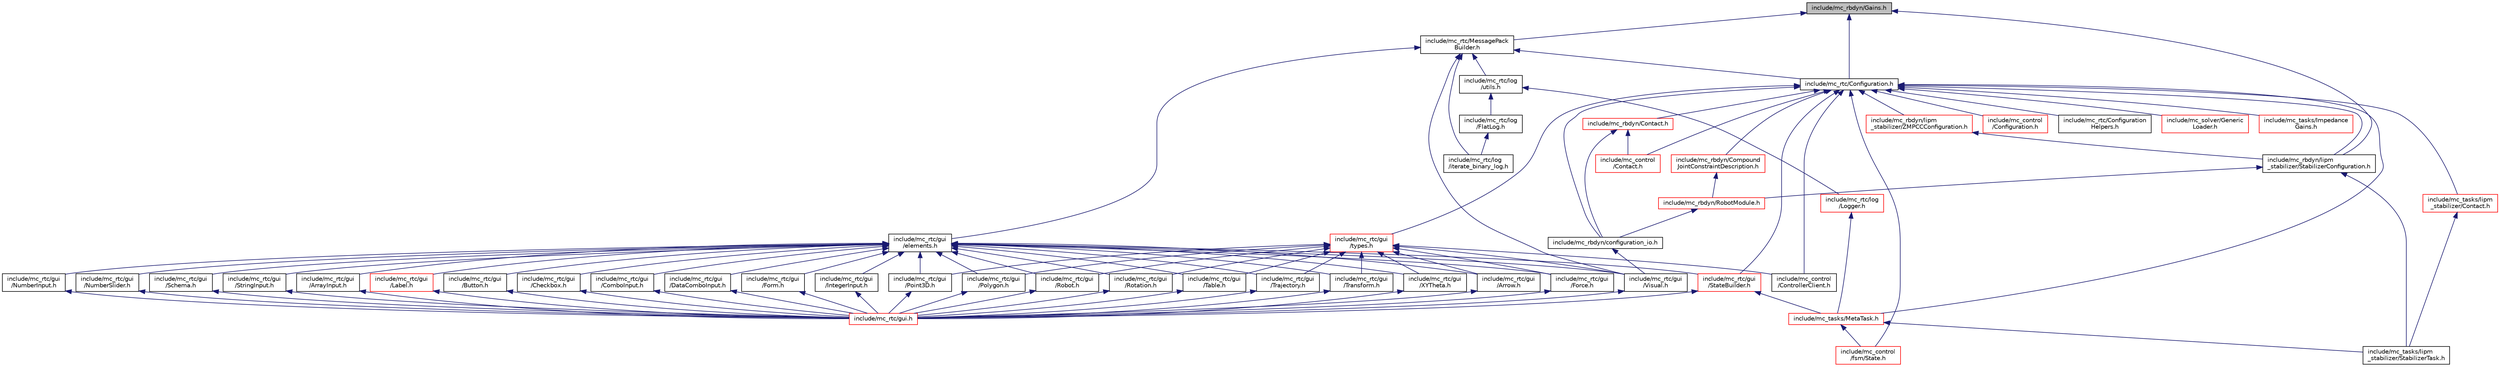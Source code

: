 digraph "include/mc_rbdyn/Gains.h"
{
 // INTERACTIVE_SVG=YES
  edge [fontname="Helvetica",fontsize="10",labelfontname="Helvetica",labelfontsize="10"];
  node [fontname="Helvetica",fontsize="10",shape=record];
  Node2 [label="include/mc_rbdyn/Gains.h",height=0.2,width=0.4,color="black", fillcolor="grey75", style="filled", fontcolor="black"];
  Node2 -> Node3 [dir="back",color="midnightblue",fontsize="10",style="solid",fontname="Helvetica"];
  Node3 [label="include/mc_rtc/MessagePack\lBuilder.h",height=0.2,width=0.4,color="black", fillcolor="white", style="filled",URL="$MessagePackBuilder_8h.html"];
  Node3 -> Node4 [dir="back",color="midnightblue",fontsize="10",style="solid",fontname="Helvetica"];
  Node4 [label="include/mc_rtc/Configuration.h",height=0.2,width=0.4,color="black", fillcolor="white", style="filled",URL="$mc__rtc_2Configuration_8h.html"];
  Node4 -> Node5 [dir="back",color="midnightblue",fontsize="10",style="solid",fontname="Helvetica"];
  Node5 [label="include/mc_tasks/MetaTask.h",height=0.2,width=0.4,color="red", fillcolor="white", style="filled",URL="$MetaTask_8h.html"];
  Node5 -> Node21 [dir="back",color="midnightblue",fontsize="10",style="solid",fontname="Helvetica"];
  Node21 [label="include/mc_control\l/fsm/State.h",height=0.2,width=0.4,color="red", fillcolor="white", style="filled",URL="$State_8h.html"];
  Node5 -> Node41 [dir="back",color="midnightblue",fontsize="10",style="solid",fontname="Helvetica"];
  Node41 [label="include/mc_tasks/lipm\l_stabilizer/StabilizerTask.h",height=0.2,width=0.4,color="black", fillcolor="white", style="filled",URL="$StabilizerTask_8h.html"];
  Node4 -> Node64 [dir="back",color="midnightblue",fontsize="10",style="solid",fontname="Helvetica"];
  Node64 [label="include/mc_rtc/gui\l/StateBuilder.h",height=0.2,width=0.4,color="red", fillcolor="white", style="filled",URL="$StateBuilder_8h.html"];
  Node64 -> Node5 [dir="back",color="midnightblue",fontsize="10",style="solid",fontname="Helvetica"];
  Node64 -> Node73 [dir="back",color="midnightblue",fontsize="10",style="solid",fontname="Helvetica"];
  Node73 [label="include/mc_rtc/gui.h",height=0.2,width=0.4,color="red", fillcolor="white", style="filled",URL="$gui_8h.html"];
  Node4 -> Node78 [dir="back",color="midnightblue",fontsize="10",style="solid",fontname="Helvetica"];
  Node78 [label="include/mc_rtc/gui\l/types.h",height=0.2,width=0.4,color="red", fillcolor="white", style="filled",URL="$types_8h.html"];
  Node78 -> Node86 [dir="back",color="midnightblue",fontsize="10",style="solid",fontname="Helvetica"];
  Node86 [label="include/mc_rtc/gui\l/Arrow.h",height=0.2,width=0.4,color="black", fillcolor="white", style="filled",URL="$Arrow_8h.html"];
  Node86 -> Node73 [dir="back",color="midnightblue",fontsize="10",style="solid",fontname="Helvetica"];
  Node78 -> Node87 [dir="back",color="midnightblue",fontsize="10",style="solid",fontname="Helvetica"];
  Node87 [label="include/mc_rtc/gui\l/Force.h",height=0.2,width=0.4,color="black", fillcolor="white", style="filled",URL="$Force_8h.html"];
  Node87 -> Node73 [dir="back",color="midnightblue",fontsize="10",style="solid",fontname="Helvetica"];
  Node78 -> Node88 [dir="back",color="midnightblue",fontsize="10",style="solid",fontname="Helvetica"];
  Node88 [label="include/mc_rtc/gui\l/Point3D.h",height=0.2,width=0.4,color="black", fillcolor="white", style="filled",URL="$Point3D_8h.html"];
  Node88 -> Node73 [dir="back",color="midnightblue",fontsize="10",style="solid",fontname="Helvetica"];
  Node78 -> Node89 [dir="back",color="midnightblue",fontsize="10",style="solid",fontname="Helvetica"];
  Node89 [label="include/mc_rtc/gui\l/Polygon.h",height=0.2,width=0.4,color="black", fillcolor="white", style="filled",URL="$Polygon_8h.html"];
  Node89 -> Node73 [dir="back",color="midnightblue",fontsize="10",style="solid",fontname="Helvetica"];
  Node78 -> Node90 [dir="back",color="midnightblue",fontsize="10",style="solid",fontname="Helvetica"];
  Node90 [label="include/mc_rtc/gui\l/Robot.h",height=0.2,width=0.4,color="black", fillcolor="white", style="filled",URL="$mc__rtc_2gui_2Robot_8h.html"];
  Node90 -> Node73 [dir="back",color="midnightblue",fontsize="10",style="solid",fontname="Helvetica"];
  Node78 -> Node91 [dir="back",color="midnightblue",fontsize="10",style="solid",fontname="Helvetica"];
  Node91 [label="include/mc_rtc/gui\l/Rotation.h",height=0.2,width=0.4,color="black", fillcolor="white", style="filled",URL="$Rotation_8h.html"];
  Node91 -> Node73 [dir="back",color="midnightblue",fontsize="10",style="solid",fontname="Helvetica"];
  Node78 -> Node92 [dir="back",color="midnightblue",fontsize="10",style="solid",fontname="Helvetica"];
  Node92 [label="include/mc_rtc/gui\l/Table.h",height=0.2,width=0.4,color="black", fillcolor="white", style="filled",URL="$Table_8h.html"];
  Node92 -> Node73 [dir="back",color="midnightblue",fontsize="10",style="solid",fontname="Helvetica"];
  Node78 -> Node93 [dir="back",color="midnightblue",fontsize="10",style="solid",fontname="Helvetica"];
  Node93 [label="include/mc_rtc/gui\l/Trajectory.h",height=0.2,width=0.4,color="black", fillcolor="white", style="filled",URL="$Trajectory_8h.html"];
  Node93 -> Node73 [dir="back",color="midnightblue",fontsize="10",style="solid",fontname="Helvetica"];
  Node78 -> Node94 [dir="back",color="midnightblue",fontsize="10",style="solid",fontname="Helvetica"];
  Node94 [label="include/mc_rtc/gui\l/Transform.h",height=0.2,width=0.4,color="black", fillcolor="white", style="filled",URL="$Transform_8h.html"];
  Node94 -> Node73 [dir="back",color="midnightblue",fontsize="10",style="solid",fontname="Helvetica"];
  Node78 -> Node95 [dir="back",color="midnightblue",fontsize="10",style="solid",fontname="Helvetica"];
  Node95 [label="include/mc_rtc/gui\l/Visual.h",height=0.2,width=0.4,color="black", fillcolor="white", style="filled",URL="$Visual_8h.html"];
  Node95 -> Node73 [dir="back",color="midnightblue",fontsize="10",style="solid",fontname="Helvetica"];
  Node78 -> Node96 [dir="back",color="midnightblue",fontsize="10",style="solid",fontname="Helvetica"];
  Node96 [label="include/mc_rtc/gui\l/XYTheta.h",height=0.2,width=0.4,color="black", fillcolor="white", style="filled",URL="$XYTheta_8h.html"];
  Node96 -> Node73 [dir="back",color="midnightblue",fontsize="10",style="solid",fontname="Helvetica"];
  Node78 -> Node12 [dir="back",color="midnightblue",fontsize="10",style="solid",fontname="Helvetica"];
  Node12 [label="include/mc_control\l/ControllerClient.h",height=0.2,width=0.4,color="black", fillcolor="white", style="filled",URL="$ControllerClient_8h.html"];
  Node4 -> Node97 [dir="back",color="midnightblue",fontsize="10",style="solid",fontname="Helvetica"];
  Node97 [label="include/mc_rbdyn/Contact.h",height=0.2,width=0.4,color="red", fillcolor="white", style="filled",URL="$mc__rbdyn_2Contact_8h.html"];
  Node97 -> Node109 [dir="back",color="midnightblue",fontsize="10",style="solid",fontname="Helvetica"];
  Node109 [label="include/mc_control\l/Contact.h",height=0.2,width=0.4,color="red", fillcolor="white", style="filled",URL="$mc__control_2Contact_8h.html"];
  Node97 -> Node110 [dir="back",color="midnightblue",fontsize="10",style="solid",fontname="Helvetica"];
  Node110 [label="include/mc_rbdyn/configuration_io.h",height=0.2,width=0.4,color="black", fillcolor="white", style="filled",URL="$configuration__io_8h.html"];
  Node110 -> Node95 [dir="back",color="midnightblue",fontsize="10",style="solid",fontname="Helvetica"];
  Node4 -> Node111 [dir="back",color="midnightblue",fontsize="10",style="solid",fontname="Helvetica"];
  Node111 [label="include/mc_rbdyn/Compound\lJointConstraintDescription.h",height=0.2,width=0.4,color="red", fillcolor="white", style="filled",URL="$CompoundJointConstraintDescription_8h.html"];
  Node111 -> Node112 [dir="back",color="midnightblue",fontsize="10",style="solid",fontname="Helvetica"];
  Node112 [label="include/mc_rbdyn/RobotModule.h",height=0.2,width=0.4,color="red", fillcolor="white", style="filled",URL="$RobotModule_8h.html"];
  Node112 -> Node110 [dir="back",color="midnightblue",fontsize="10",style="solid",fontname="Helvetica"];
  Node4 -> Node123 [dir="back",color="midnightblue",fontsize="10",style="solid",fontname="Helvetica"];
  Node123 [label="include/mc_rbdyn/lipm\l_stabilizer/ZMPCCConfiguration.h",height=0.2,width=0.4,color="red", fillcolor="white", style="filled",URL="$ZMPCCConfiguration_8h.html"];
  Node123 -> Node124 [dir="back",color="midnightblue",fontsize="10",style="solid",fontname="Helvetica"];
  Node124 [label="include/mc_rbdyn/lipm\l_stabilizer/StabilizerConfiguration.h",height=0.2,width=0.4,color="black", fillcolor="white", style="filled",URL="$StabilizerConfiguration_8h.html"];
  Node124 -> Node112 [dir="back",color="midnightblue",fontsize="10",style="solid",fontname="Helvetica"];
  Node124 -> Node41 [dir="back",color="midnightblue",fontsize="10",style="solid",fontname="Helvetica"];
  Node4 -> Node124 [dir="back",color="midnightblue",fontsize="10",style="solid",fontname="Helvetica"];
  Node4 -> Node126 [dir="back",color="midnightblue",fontsize="10",style="solid",fontname="Helvetica"];
  Node126 [label="include/mc_control\l/Configuration.h",height=0.2,width=0.4,color="red", fillcolor="white", style="filled",URL="$mc__control_2Configuration_8h.html"];
  Node4 -> Node109 [dir="back",color="midnightblue",fontsize="10",style="solid",fontname="Helvetica"];
  Node4 -> Node110 [dir="back",color="midnightblue",fontsize="10",style="solid",fontname="Helvetica"];
  Node4 -> Node12 [dir="back",color="midnightblue",fontsize="10",style="solid",fontname="Helvetica"];
  Node4 -> Node21 [dir="back",color="midnightblue",fontsize="10",style="solid",fontname="Helvetica"];
  Node4 -> Node118 [dir="back",color="midnightblue",fontsize="10",style="solid",fontname="Helvetica"];
  Node118 [label="include/mc_tasks/lipm\l_stabilizer/Contact.h",height=0.2,width=0.4,color="red", fillcolor="white", style="filled",URL="$mc__tasks_2lipm__stabilizer_2Contact_8h.html"];
  Node118 -> Node41 [dir="back",color="midnightblue",fontsize="10",style="solid",fontname="Helvetica"];
  Node4 -> Node127 [dir="back",color="midnightblue",fontsize="10",style="solid",fontname="Helvetica"];
  Node127 [label="include/mc_rtc/Configuration\lHelpers.h",height=0.2,width=0.4,color="black", fillcolor="white", style="filled",URL="$ConfigurationHelpers_8h.html"];
  Node4 -> Node101 [dir="back",color="midnightblue",fontsize="10",style="solid",fontname="Helvetica"];
  Node101 [label="include/mc_solver/Generic\lLoader.h",height=0.2,width=0.4,color="red", fillcolor="white", style="filled",URL="$GenericLoader_8h.html"];
  Node4 -> Node128 [dir="back",color="midnightblue",fontsize="10",style="solid",fontname="Helvetica"];
  Node128 [label="include/mc_tasks/Impedance\lGains.h",height=0.2,width=0.4,color="red", fillcolor="white", style="filled",URL="$ImpedanceGains_8h.html"];
  Node3 -> Node129 [dir="back",color="midnightblue",fontsize="10",style="solid",fontname="Helvetica"];
  Node129 [label="include/mc_rtc/gui\l/elements.h",height=0.2,width=0.4,color="black", fillcolor="white", style="filled",URL="$elements_8h.html"];
  Node129 -> Node64 [dir="back",color="midnightblue",fontsize="10",style="solid",fontname="Helvetica"];
  Node129 -> Node130 [dir="back",color="midnightblue",fontsize="10",style="solid",fontname="Helvetica"];
  Node130 [label="include/mc_rtc/gui\l/ArrayInput.h",height=0.2,width=0.4,color="black", fillcolor="white", style="filled",URL="$ArrayInput_8h.html"];
  Node130 -> Node73 [dir="back",color="midnightblue",fontsize="10",style="solid",fontname="Helvetica"];
  Node129 -> Node131 [dir="back",color="midnightblue",fontsize="10",style="solid",fontname="Helvetica"];
  Node131 [label="include/mc_rtc/gui\l/Label.h",height=0.2,width=0.4,color="red", fillcolor="white", style="filled",URL="$Label_8h.html"];
  Node131 -> Node73 [dir="back",color="midnightblue",fontsize="10",style="solid",fontname="Helvetica"];
  Node129 -> Node86 [dir="back",color="midnightblue",fontsize="10",style="solid",fontname="Helvetica"];
  Node129 -> Node133 [dir="back",color="midnightblue",fontsize="10",style="solid",fontname="Helvetica"];
  Node133 [label="include/mc_rtc/gui\l/Button.h",height=0.2,width=0.4,color="black", fillcolor="white", style="filled",URL="$Button_8h.html"];
  Node133 -> Node73 [dir="back",color="midnightblue",fontsize="10",style="solid",fontname="Helvetica"];
  Node129 -> Node134 [dir="back",color="midnightblue",fontsize="10",style="solid",fontname="Helvetica"];
  Node134 [label="include/mc_rtc/gui\l/Checkbox.h",height=0.2,width=0.4,color="black", fillcolor="white", style="filled",URL="$Checkbox_8h.html"];
  Node134 -> Node73 [dir="back",color="midnightblue",fontsize="10",style="solid",fontname="Helvetica"];
  Node129 -> Node135 [dir="back",color="midnightblue",fontsize="10",style="solid",fontname="Helvetica"];
  Node135 [label="include/mc_rtc/gui\l/ComboInput.h",height=0.2,width=0.4,color="black", fillcolor="white", style="filled",URL="$ComboInput_8h.html"];
  Node135 -> Node73 [dir="back",color="midnightblue",fontsize="10",style="solid",fontname="Helvetica"];
  Node129 -> Node136 [dir="back",color="midnightblue",fontsize="10",style="solid",fontname="Helvetica"];
  Node136 [label="include/mc_rtc/gui\l/DataComboInput.h",height=0.2,width=0.4,color="black", fillcolor="white", style="filled",URL="$DataComboInput_8h.html"];
  Node136 -> Node73 [dir="back",color="midnightblue",fontsize="10",style="solid",fontname="Helvetica"];
  Node129 -> Node87 [dir="back",color="midnightblue",fontsize="10",style="solid",fontname="Helvetica"];
  Node129 -> Node137 [dir="back",color="midnightblue",fontsize="10",style="solid",fontname="Helvetica"];
  Node137 [label="include/mc_rtc/gui\l/Form.h",height=0.2,width=0.4,color="black", fillcolor="white", style="filled",URL="$Form_8h.html"];
  Node137 -> Node73 [dir="back",color="midnightblue",fontsize="10",style="solid",fontname="Helvetica"];
  Node129 -> Node138 [dir="back",color="midnightblue",fontsize="10",style="solid",fontname="Helvetica"];
  Node138 [label="include/mc_rtc/gui\l/IntegerInput.h",height=0.2,width=0.4,color="black", fillcolor="white", style="filled",URL="$IntegerInput_8h.html"];
  Node138 -> Node73 [dir="back",color="midnightblue",fontsize="10",style="solid",fontname="Helvetica"];
  Node129 -> Node139 [dir="back",color="midnightblue",fontsize="10",style="solid",fontname="Helvetica"];
  Node139 [label="include/mc_rtc/gui\l/NumberInput.h",height=0.2,width=0.4,color="black", fillcolor="white", style="filled",URL="$NumberInput_8h.html"];
  Node139 -> Node73 [dir="back",color="midnightblue",fontsize="10",style="solid",fontname="Helvetica"];
  Node129 -> Node140 [dir="back",color="midnightblue",fontsize="10",style="solid",fontname="Helvetica"];
  Node140 [label="include/mc_rtc/gui\l/NumberSlider.h",height=0.2,width=0.4,color="black", fillcolor="white", style="filled",URL="$NumberSlider_8h.html"];
  Node140 -> Node73 [dir="back",color="midnightblue",fontsize="10",style="solid",fontname="Helvetica"];
  Node129 -> Node88 [dir="back",color="midnightblue",fontsize="10",style="solid",fontname="Helvetica"];
  Node129 -> Node89 [dir="back",color="midnightblue",fontsize="10",style="solid",fontname="Helvetica"];
  Node129 -> Node90 [dir="back",color="midnightblue",fontsize="10",style="solid",fontname="Helvetica"];
  Node129 -> Node91 [dir="back",color="midnightblue",fontsize="10",style="solid",fontname="Helvetica"];
  Node129 -> Node141 [dir="back",color="midnightblue",fontsize="10",style="solid",fontname="Helvetica"];
  Node141 [label="include/mc_rtc/gui\l/Schema.h",height=0.2,width=0.4,color="black", fillcolor="white", style="filled",URL="$Schema_8h.html"];
  Node141 -> Node73 [dir="back",color="midnightblue",fontsize="10",style="solid",fontname="Helvetica"];
  Node129 -> Node142 [dir="back",color="midnightblue",fontsize="10",style="solid",fontname="Helvetica"];
  Node142 [label="include/mc_rtc/gui\l/StringInput.h",height=0.2,width=0.4,color="black", fillcolor="white", style="filled",URL="$StringInput_8h.html"];
  Node142 -> Node73 [dir="back",color="midnightblue",fontsize="10",style="solid",fontname="Helvetica"];
  Node129 -> Node92 [dir="back",color="midnightblue",fontsize="10",style="solid",fontname="Helvetica"];
  Node129 -> Node93 [dir="back",color="midnightblue",fontsize="10",style="solid",fontname="Helvetica"];
  Node129 -> Node94 [dir="back",color="midnightblue",fontsize="10",style="solid",fontname="Helvetica"];
  Node129 -> Node95 [dir="back",color="midnightblue",fontsize="10",style="solid",fontname="Helvetica"];
  Node129 -> Node96 [dir="back",color="midnightblue",fontsize="10",style="solid",fontname="Helvetica"];
  Node3 -> Node143 [dir="back",color="midnightblue",fontsize="10",style="solid",fontname="Helvetica"];
  Node143 [label="include/mc_rtc/log\l/utils.h",height=0.2,width=0.4,color="black", fillcolor="white", style="filled",URL="$log_2utils_8h.html"];
  Node143 -> Node144 [dir="back",color="midnightblue",fontsize="10",style="solid",fontname="Helvetica"];
  Node144 [label="include/mc_rtc/log\l/Logger.h",height=0.2,width=0.4,color="red", fillcolor="white", style="filled",URL="$Logger_8h.html"];
  Node144 -> Node5 [dir="back",color="midnightblue",fontsize="10",style="solid",fontname="Helvetica"];
  Node143 -> Node145 [dir="back",color="midnightblue",fontsize="10",style="solid",fontname="Helvetica"];
  Node145 [label="include/mc_rtc/log\l/FlatLog.h",height=0.2,width=0.4,color="black", fillcolor="white", style="filled",URL="$FlatLog_8h.html"];
  Node145 -> Node146 [dir="back",color="midnightblue",fontsize="10",style="solid",fontname="Helvetica"];
  Node146 [label="include/mc_rtc/log\l/iterate_binary_log.h",height=0.2,width=0.4,color="black", fillcolor="white", style="filled",URL="$iterate__binary__log_8h.html"];
  Node3 -> Node95 [dir="back",color="midnightblue",fontsize="10",style="solid",fontname="Helvetica"];
  Node3 -> Node146 [dir="back",color="midnightblue",fontsize="10",style="solid",fontname="Helvetica"];
  Node2 -> Node4 [dir="back",color="midnightblue",fontsize="10",style="solid",fontname="Helvetica"];
  Node2 -> Node124 [dir="back",color="midnightblue",fontsize="10",style="solid",fontname="Helvetica"];
}
